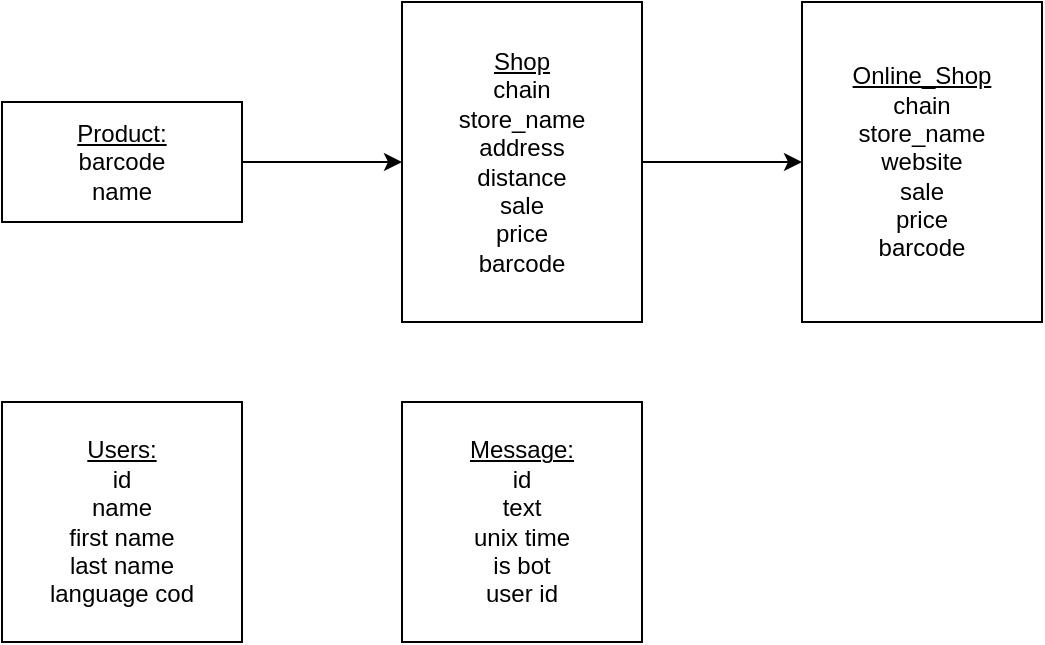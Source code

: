<mxfile>
    <diagram id="vLtd_LdF3qCDUaCL9kJM" name="Page-1">
        <mxGraphModel dx="810" dy="324" grid="1" gridSize="10" guides="1" tooltips="1" connect="1" arrows="1" fold="1" page="1" pageScale="1" pageWidth="850" pageHeight="1100" math="0" shadow="0">
            <root>
                <mxCell id="0"/>
                <mxCell id="1" parent="0"/>
                <mxCell id="2" value="" style="edgeStyle=none;html=1;" parent="1" source="3" target="5" edge="1">
                    <mxGeometry relative="1" as="geometry"/>
                </mxCell>
                <mxCell id="3" value="&lt;u&gt;Product:&lt;/u&gt;&lt;br&gt;barcode&lt;br&gt;name" style="whiteSpace=wrap;html=1;" parent="1" vertex="1">
                    <mxGeometry x="40" y="130" width="120" height="60" as="geometry"/>
                </mxCell>
                <mxCell id="4" value="" style="edgeStyle=none;html=1;" parent="1" source="5" target="6" edge="1">
                    <mxGeometry relative="1" as="geometry"/>
                </mxCell>
                <mxCell id="5" value="&lt;u&gt;Shop&lt;/u&gt;&lt;br&gt;chain&lt;br&gt;store_name&lt;br&gt;address&lt;br&gt;distance&lt;br&gt;sale&lt;br&gt;price&lt;br&gt;barcode" style="whiteSpace=wrap;html=1;" parent="1" vertex="1">
                    <mxGeometry x="240" y="80" width="120" height="160" as="geometry"/>
                </mxCell>
                <mxCell id="6" value="&lt;u&gt;Online_Shop&lt;/u&gt;&lt;br&gt;chain&lt;br&gt;store_name&lt;br&gt;website&lt;br&gt;sale&lt;br&gt;price&lt;br&gt;barcode" style="whiteSpace=wrap;html=1;" parent="1" vertex="1">
                    <mxGeometry x="440" y="80" width="120" height="160" as="geometry"/>
                </mxCell>
                <mxCell id="7" value="&lt;u&gt;Users:&lt;/u&gt;&lt;br&gt;id&lt;br&gt;name&lt;br&gt;first name&lt;br&gt;last name&lt;br&gt;language cod&lt;br&gt;" style="whiteSpace=wrap;html=1;" vertex="1" parent="1">
                    <mxGeometry x="40" y="280" width="120" height="120" as="geometry"/>
                </mxCell>
                <mxCell id="9" value="&lt;u&gt;Message:&lt;/u&gt;&lt;br&gt;id&lt;br&gt;text&lt;br&gt;unix time&lt;br&gt;is bot&lt;br&gt;user id" style="whiteSpace=wrap;html=1;" vertex="1" parent="1">
                    <mxGeometry x="240" y="280" width="120" height="120" as="geometry"/>
                </mxCell>
            </root>
        </mxGraphModel>
    </diagram>
</mxfile>